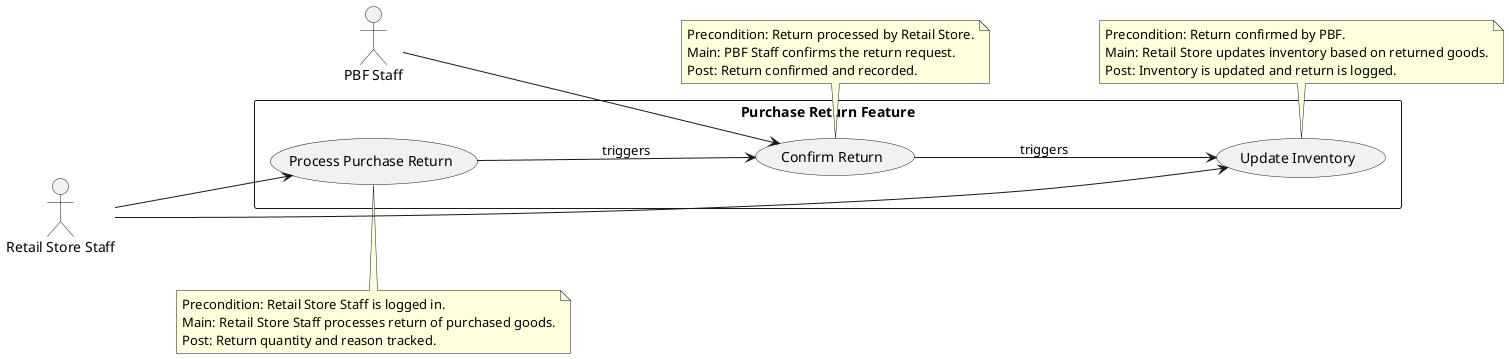 @startuml
left to right direction

actor "Retail Store Staff" as RetailStaff
actor "PBF Staff" as PBFStaff

rectangle "Purchase Return Feature" as System {
    usecase "Process Purchase Return" as UC_ProcessReturn
    usecase "Confirm Return" as UC_ConfirmReturn
    usecase "Update Inventory" as UC_UpdateInventory
}

RetailStaff --> UC_ProcessReturn
PBFStaff --> UC_ConfirmReturn
RetailStaff --> UC_UpdateInventory
UC_ProcessReturn --> UC_ConfirmReturn : «triggers»
UC_ConfirmReturn --> UC_UpdateInventory : «triggers»

note top of UC_ProcessReturn
    Precondition: Retail Store Staff is logged in.
    Main: Retail Store Staff processes return of purchased goods.
    Post: Return quantity and reason tracked.
end note

note bottom of UC_ConfirmReturn
    Precondition: Return processed by Retail Store.
    Main: PBF Staff confirms the return request.
    Post: Return confirmed and recorded.
end note

note top of UC_UpdateInventory
    Precondition: Return confirmed by PBF.
    Main: Retail Store updates inventory based on returned goods.
    Post: Inventory is updated and return is logged.
end note

@enduml
